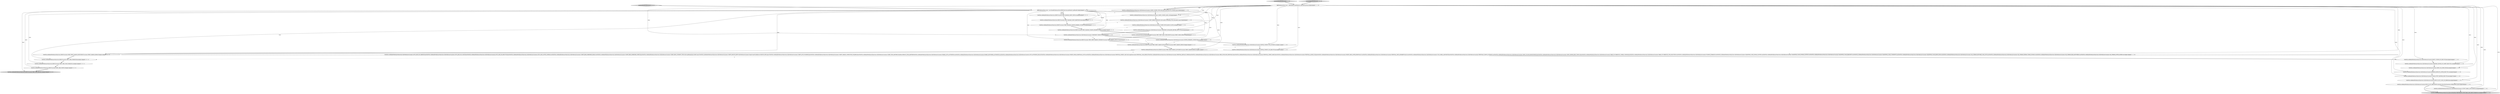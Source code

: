 digraph {
1 [style = filled, label = "PrefUtils.setDefaultPreferenceValue(store,SQLPreferenceConstants.SCRIPT_COMMIT_TYPE,SQLScriptCommitType.NO_COMMIT.name())@@@4@@@['1', '1', '0']", fillcolor = white, shape = ellipse image = "AAA0AAABBB1BBB"];
27 [style = filled, label = "PrefUtils.setDefaultPreferenceValue(store,ERDUIConstants.PREF_DIAGRAM_SHOW_PARTITIONS,false)@@@5@@@['0', '0', '1']", fillcolor = white, shape = ellipse image = "AAA0AAABBB3BBB"];
24 [style = filled, label = "initializeDefaultPreferences['0', '0', '1']", fillcolor = lightgray, shape = diamond image = "AAA0AAABBB3BBB"];
3 [style = filled, label = "PrefUtils.setDefaultPreferenceValue(store,SQLPreferenceConstants.CLEAR_OUTPUT_BEFORE_EXECUTE,false)@@@57@@@['1', '1', '0']", fillcolor = white, shape = ellipse image = "AAA0AAABBB1BBB"];
16 [style = filled, label = "PrefUtils.setDefaultPreferenceValue(store,SQLPreferenceConstants.EDITOR_CONNECT_ON_EXECUTE,false)@@@12@@@['1', '1', '0']", fillcolor = white, shape = ellipse image = "AAA0AAABBB1BBB"];
21 [style = filled, label = "initializeDefaultPreferences['0', '1', '0']", fillcolor = lightgray, shape = diamond image = "AAA0AAABBB2BBB"];
4 [style = filled, label = "PrefUtils.setDefaultPreferenceValue(store,SQLPreferenceConstants.SCRIPT_FETCH_RESULT_SETS,true)@@@7@@@['1', '1', '0']", fillcolor = white, shape = ellipse image = "AAA0AAABBB1BBB"];
7 [style = filled, label = "PrefUtils.setDefaultPreferenceValue(store,SQLPreferenceConstants.EDITOR_CONNECT_ON_ACTIVATE,true)@@@11@@@['1', '1', '0']", fillcolor = white, shape = ellipse image = "AAA0AAABBB1BBB"];
30 [style = filled, label = "PrefUtils.setDefaultPreferenceValue(store,ERDUIConstants.PREF_PRINT_MARGIN_BOTTOM,ERDUIConstants.PRINT_MARGIN_DEFAULT)@@@10@@@['0', '0', '1']", fillcolor = white, shape = ellipse image = "AAA0AAABBB3BBB"];
22 [style = filled, label = "PrefUtils.setDefaultPreferenceValue(store,ERDUIConstants.PREF_PRINT_PAGE_MODE,ERDUIConstants.PRINT_MODE_DEFAULT)@@@8@@@['0', '0', '1']", fillcolor = white, shape = ellipse image = "AAA0AAABBB3BBB"];
0 [style = filled, label = "PrefUtils.setDefaultPreferenceValue(store,SQLPreferenceConstants.SCRIPT_ERROR_HANDLING,SQLScriptErrorHandling.STOP_ROLLBACK.name())@@@6@@@['1', '1', '0']", fillcolor = white, shape = ellipse image = "AAA0AAABBB1BBB"];
19 [style = filled, label = "PrefUtils.setDefaultPreferenceValue(store,SQLPreferenceConstants.RESULT_SET_CLOSE_ON_ERROR,false)@@@58@@@['1', '1', '0']", fillcolor = white, shape = ellipse image = "AAA0AAABBB1BBB"];
29 [style = filled, label = "PrefUtils.setDefaultPreferenceValue(store,ERDUIConstants.PREF_DIAGRAM_SHOW_VIEWS,true)@@@4@@@['0', '0', '1']", fillcolor = white, shape = ellipse image = "AAA0AAABBB3BBB"];
20 [style = filled, label = "PrefUtils.setDefaultPreferenceValue(store,SQLPreferenceConstants.OUTPUT_PANEL_AUTO_SHOW,true)@@@60@@@['0', '1', '0']", fillcolor = white, shape = ellipse image = "AAA1AAABBB2BBB"];
33 [style = filled, label = "PrefUtils.setDefaultPreferenceValue(store,ERDUIConstants.PREF_DIAGRAM_CHANGE_BORDER_COLORS,true)@@@6@@@['0', '0', '1']", fillcolor = white, shape = ellipse image = "AAA0AAABBB3BBB"];
23 [style = filled, label = "PrefUtils.setDefaultPreferenceValue(store,ERDUIConstants.PREF_PRINT_MARGIN_TOP,ERDUIConstants.PRINT_MARGIN_DEFAULT)@@@9@@@['0', '0', '1']", fillcolor = white, shape = ellipse image = "AAA0AAABBB3BBB"];
32 [style = filled, label = "PrefUtils.setDefaultPreferenceValue(store,ERDUIConstants.PREF_GRID_HEIGHT,20)@@@16@@@['0', '0', '1']", fillcolor = lightgray, shape = ellipse image = "AAA0AAABBB3BBB"];
5 [style = filled, label = "PrefUtils.setDefaultPreferenceValue(store,SQLPreferenceConstants.STATEMENT_TIMEOUT,0)@@@9@@@['1', '1', '0']", fillcolor = white, shape = ellipse image = "AAA0AAABBB1BBB"];
9 [style = filled, label = "PrefUtils.setDefaultPreferenceValue(store,SQLPreferenceConstants.BEEP_ON_QUERY_END,false)@@@55@@@['1', '1', '0']", fillcolor = white, shape = ellipse image = "AAA0AAABBB1BBB"];
17 [style = filled, label = "PrefUtils.setDefaultPreferenceValue(store,SQLPreferenceConstants.REFRESH_DEFAULTS_AFTER_EXECUTE,true)@@@56@@@['1', '1', '0']", fillcolor = white, shape = ellipse image = "AAA0AAABBB1BBB"];
10 [style = filled, label = "PrefUtils.setDefaultPreferenceValue(store,SQLPreferenceConstants.SCRIPT_COMMIT_LINES,1000)@@@5@@@['1', '1', '0']", fillcolor = white, shape = ellipse image = "AAA0AAABBB1BBB"];
36 [style = filled, label = "PrefUtils.setDefaultPreferenceValue(store,ERDUIConstants.PREF_GRID_WIDTH,20)@@@15@@@['0', '0', '1']", fillcolor = white, shape = ellipse image = "AAA0AAABBB3BBB"];
35 [style = filled, label = "PrefUtils.setDefaultPreferenceValue(store,ERDUIConstants.PREF_PRINT_MARGIN_LEFT,ERDUIConstants.PRINT_MARGIN_DEFAULT)@@@11@@@['0', '0', '1']", fillcolor = white, shape = ellipse image = "AAA0AAABBB3BBB"];
6 [style = filled, label = "PrefUtils.setDefaultPreferenceValue(store,SQLPreferenceConstants.EDITOR_SEPARATE_CONNECTION,true)@@@10@@@['1', '1', '0']", fillcolor = white, shape = ellipse image = "AAA0AAABBB1BBB"];
25 [style = filled, label = "DBPPreferenceStore store = new BundlePreferenceStore(ERDUIActivator.getDefault().getBundle())@@@3@@@['0', '0', '1']", fillcolor = white, shape = ellipse image = "AAA0AAABBB3BBB"];
13 [style = filled, label = "{PrefUtils.setDefaultPreferenceValue(store,SQLPreferenceConstants.AUTO_SAVE_ON_CHANGE,false)PrefUtils.setDefaultPreferenceValue(store,SQLPreferenceConstants.AUTO_SAVE_ON_CLOSE,false)PrefUtils.setDefaultPreferenceValue(store,SQLPreferenceConstants.AUTO_SAVE_ON_EXECUTE,false)PrefUtils.setDefaultPreferenceValue(store,SQLPreferenceConstants.AUTO_SAVE_ACTIVE_SCHEMA,true)PrefUtils.setDefaultPreferenceValue(store,SQLPreferenceConstants.SCRIPT_BIND_EMBEDDED_READ,true)PrefUtils.setDefaultPreferenceValue(store,SQLPreferenceConstants.SCRIPT_BIND_EMBEDDED_WRITE,false)PrefUtils.setDefaultPreferenceValue(store,SQLPreferenceConstants.SCRIPT_BIND_COMMENT_TYPE,SQLScriptBindingType.NAME.name())PrefUtils.setDefaultPreferenceValue(store,SQLPreferenceConstants.SCRIPT_DELETE_EMPTY,SQLPreferenceConstants.EmptyScriptCloseBehavior.DELETE_NEW.name())PrefUtils.setDefaultPreferenceValue(store,SQLPreferenceConstants.SCRIPT_AUTO_FOLDERS,false)PrefUtils.setDefaultPreferenceValue(store,SQLPreferenceConstants.SCRIPT_CREATE_CONNECTION_FOLDERS,false)PrefUtils.setDefaultPreferenceValue(store,SQLPreferenceConstants.SCRIPT_TITLE_PATTERN,SQLEditor.DEFAULT_TITLE_PATTERN)PrefUtils.setDefaultPreferenceValue(store,SQLPreferenceConstants.ENABLE_AUTO_ACTIVATION,true)PrefUtils.setDefaultPreferenceValue(store,SQLPreferenceConstants.ENABLE_KEYSTROKE_ACTIVATION,true)PrefUtils.setDefaultPreferenceValue(store,SQLPreferenceConstants.AUTO_ACTIVATION_DELAY,0)PrefUtils.setDefaultPreferenceValue(store,SQLPreferenceConstants.INSERT_SINGLE_PROPOSALS_AUTO,true)PrefUtils.setDefaultPreferenceValue(store,SQLPreferenceConstants.PROPOSAL_INSERT_CASE,SQLCompletionContext.PROPOSAL_CASE_DEFAULT)PrefUtils.setDefaultPreferenceValue(store,SQLPreferenceConstants.PROPOSAL_REPLACE_WORD,false)PrefUtils.setDefaultPreferenceValue(store,SQLPreferenceConstants.HIDE_DUPLICATE_PROPOSALS,false)PrefUtils.setDefaultPreferenceValue(store,SQLPreferenceConstants.PROPOSAL_SHORT_NAME,false)PrefUtils.setDefaultPreferenceValue(store,SQLPreferenceConstants.PROPOSAL_ALWAYS_FQ,false)PrefUtils.setDefaultPreferenceValue(store,SQLPreferenceConstants.INSERT_SPACE_AFTER_PROPOSALS,true)PrefUtils.setDefaultPreferenceValue(store,SQLPreferenceConstants.PROPOSAL_SORT_ALPHABETICALLY,true)PrefUtils.setDefaultPreferenceValue(store,SQLPreferenceConstants.USE_GLOBAL_ASSISTANT,false)PrefUtils.setDefaultPreferenceValue(store,SQLPreferenceConstants.PROPOSALS_MATCH_CONTAINS,true)PrefUtils.setDefaultPreferenceValue(store,SQLPreferenceConstants.SHOW_COLUMN_PROCEDURES,false)PrefUtils.setDefaultPreferenceValue(store,SQLPreferenceConstants.SHOW_SERVER_HELP_TOPICS,false)PrefUtils.setDefaultPreferenceValue(store,SQLPreferenceConstants.MARK_OCCURRENCES_UNDER_CURSOR,false)PrefUtils.setDefaultPreferenceValue(store,SQLPreferenceConstants.MARK_OCCURRENCES_FOR_SELECTION,true)PrefUtils.setDefaultPreferenceValue(store,SQLPreferenceConstants.FOLDING_ENABLED,true)PrefUtils.setDefaultPreferenceValue(store,SQLPreferenceConstants.SQLEDITOR_CLOSE_SINGLE_QUOTES,true)PrefUtils.setDefaultPreferenceValue(store,SQLPreferenceConstants.SQLEDITOR_CLOSE_DOUBLE_QUOTES,true)PrefUtils.setDefaultPreferenceValue(store,SQLPreferenceConstants.SQLEDITOR_CLOSE_BRACKETS,true)PrefUtils.setDefaultPreferenceValue(store,SQLPreferenceConstants.SQLEDITOR_CLOSE_COMMENTS,true)PrefUtils.setDefaultPreferenceValue(store,SQLPreferenceConstants.SQLEDITOR_CLOSE_BEGIN_END,true)PrefUtils.setDefaultPreferenceValue(store,SQLPreferenceConstants.SQL_FORMAT_KEYWORD_CASE_AUTO,true)PrefUtils.setDefaultPreferenceValue(store,SQLPreferenceConstants.SQL_FORMAT_EXTRACT_FROM_SOURCE,true)PrefUtils.setDefaultPreferenceValue(store,SQLPreferenceConstants.SQL_FORMAT_BOLD_KEYWORDS,true)PrefUtils.setDefaultPreferenceValue(store,SQLPreferenceConstants.SQL_FORMAT_ACTIVE_QUERY,true)}@@@13@@@['1', '1', '0']", fillcolor = white, shape = ellipse image = "AAA0AAABBB1BBB"];
8 [style = filled, label = "PrefUtils.setDefaultPreferenceValue(store,SQLPreferenceConstants.MAXIMIZE_EDITOR_ON_SCRIPT_EXECUTE,true)@@@54@@@['1', '1', '0']", fillcolor = white, shape = ellipse image = "AAA0AAABBB1BBB"];
2 [style = filled, label = "PrefUtils.setDefaultPreferenceValue(store,SQLPreferenceConstants.RESULT_SET_ORIENTATION,SQLEditor.ResultSetOrientation.HORIZONTAL.name())@@@59@@@['1', '1', '0']", fillcolor = white, shape = ellipse image = "AAA0AAABBB1BBB"];
34 [style = filled, label = "PrefUtils.setDefaultPreferenceValue(store,ERDUIConstants.PREF_PRINT_MARGIN_RIGHT,ERDUIConstants.PRINT_MARGIN_DEFAULT)@@@12@@@['0', '0', '1']", fillcolor = white, shape = ellipse image = "AAA0AAABBB3BBB"];
26 [style = filled, label = "PrefUtils.setDefaultPreferenceValue(store,ERDUIConstants.PREF_GRID_SNAP_ENABLED,true)@@@14@@@['0', '0', '1']", fillcolor = white, shape = ellipse image = "AAA0AAABBB3BBB"];
11 [style = filled, label = "PrefUtils.setDefaultPreferenceValue(store,AbstractTextEditor.PREFERENCE_TEXT_DRAG_AND_DROP_ENABLED,true)@@@61@@@['1', '1', '0']", fillcolor = lightgray, shape = ellipse image = "AAA0AAABBB1BBB"];
28 [style = filled, label = "PrefUtils.setDefaultPreferenceValue(store,ERDUIConstants.PREF_DIAGRAM_CHANGE_HEADER_COLORS,true)@@@7@@@['0', '0', '1']", fillcolor = white, shape = ellipse image = "AAA0AAABBB3BBB"];
18 [style = filled, label = "initializeDefaultPreferences['1', '0', '0']", fillcolor = lightgray, shape = diamond image = "AAA0AAABBB1BBB"];
14 [style = filled, label = "PrefUtils.setDefaultPreferenceValue(store,SQLPreferenceConstants.RESET_CURSOR_ON_EXECUTE,false)@@@53@@@['1', '1', '0']", fillcolor = white, shape = ellipse image = "AAA0AAABBB1BBB"];
12 [style = filled, label = "PrefUtils.setDefaultPreferenceValue(store,SQLPreferenceConstants.STATEMENT_INVALIDATE_BEFORE_EXECUTE,false)@@@8@@@['1', '1', '0']", fillcolor = white, shape = ellipse image = "AAA0AAABBB1BBB"];
15 [style = filled, label = "DBPPreferenceStore store = DBWorkbench.getPlatform().getPreferenceStore()@@@3@@@['1', '1', '0']", fillcolor = white, shape = ellipse image = "AAA0AAABBB1BBB"];
31 [style = filled, label = "PrefUtils.setDefaultPreferenceValue(store,ERDUIConstants.PREF_GRID_ENABLED,false)@@@13@@@['0', '0', '1']", fillcolor = white, shape = ellipse image = "AAA0AAABBB3BBB"];
25->27 [style = solid, label="store"];
23->30 [style = bold, label=""];
15->0 [style = solid, label="store"];
25->29 [style = bold, label=""];
29->27 [style = bold, label=""];
6->30 [style = dashed, label="0"];
25->32 [style = solid, label="store"];
15->1 [style = bold, label=""];
0->4 [style = bold, label=""];
1->10 [style = bold, label=""];
8->9 [style = bold, label=""];
27->33 [style = bold, label=""];
21->15 [style = bold, label=""];
26->36 [style = bold, label=""];
16->34 [style = dashed, label="0"];
0->33 [style = dashed, label="0"];
4->28 [style = dashed, label="0"];
15->8 [style = solid, label="store"];
25->34 [style = solid, label="store"];
2->11 [style = bold, label=""];
15->25 [style = dashed, label="0"];
7->16 [style = bold, label=""];
25->22 [style = solid, label="store"];
25->31 [style = solid, label="store"];
13->31 [style = dashed, label="0"];
1->29 [style = dashed, label="0"];
25->30 [style = solid, label="store"];
17->3 [style = bold, label=""];
16->13 [style = bold, label=""];
10->0 [style = bold, label=""];
25->29 [style = solid, label="store"];
31->26 [style = bold, label=""];
33->28 [style = bold, label=""];
7->35 [style = dashed, label="0"];
15->16 [style = solid, label="store"];
25->35 [style = solid, label="store"];
15->11 [style = solid, label="store"];
28->22 [style = bold, label=""];
15->17 [style = solid, label="store"];
12->5 [style = bold, label=""];
25->26 [style = solid, label="store"];
15->4 [style = solid, label="store"];
15->19 [style = solid, label="store"];
9->17 [style = bold, label=""];
34->31 [style = bold, label=""];
15->7 [style = solid, label="store"];
15->3 [style = solid, label="store"];
2->20 [style = bold, label=""];
3->19 [style = bold, label=""];
10->27 [style = dashed, label="0"];
5->23 [style = dashed, label="0"];
14->8 [style = bold, label=""];
4->12 [style = bold, label=""];
15->9 [style = solid, label="store"];
25->33 [style = solid, label="store"];
15->5 [style = solid, label="store"];
36->32 [style = bold, label=""];
15->13 [style = solid, label="store"];
25->28 [style = solid, label="store"];
15->14 [style = solid, label="store"];
15->1 [style = solid, label="store"];
25->36 [style = solid, label="store"];
19->2 [style = bold, label=""];
15->10 [style = solid, label="store"];
25->23 [style = solid, label="store"];
6->7 [style = bold, label=""];
22->23 [style = bold, label=""];
13->14 [style = bold, label=""];
30->35 [style = bold, label=""];
24->25 [style = bold, label=""];
35->34 [style = bold, label=""];
12->22 [style = dashed, label="0"];
15->20 [style = solid, label="store"];
15->2 [style = solid, label="store"];
5->6 [style = bold, label=""];
15->12 [style = solid, label="store"];
15->6 [style = solid, label="store"];
20->11 [style = bold, label=""];
18->15 [style = bold, label=""];
}
